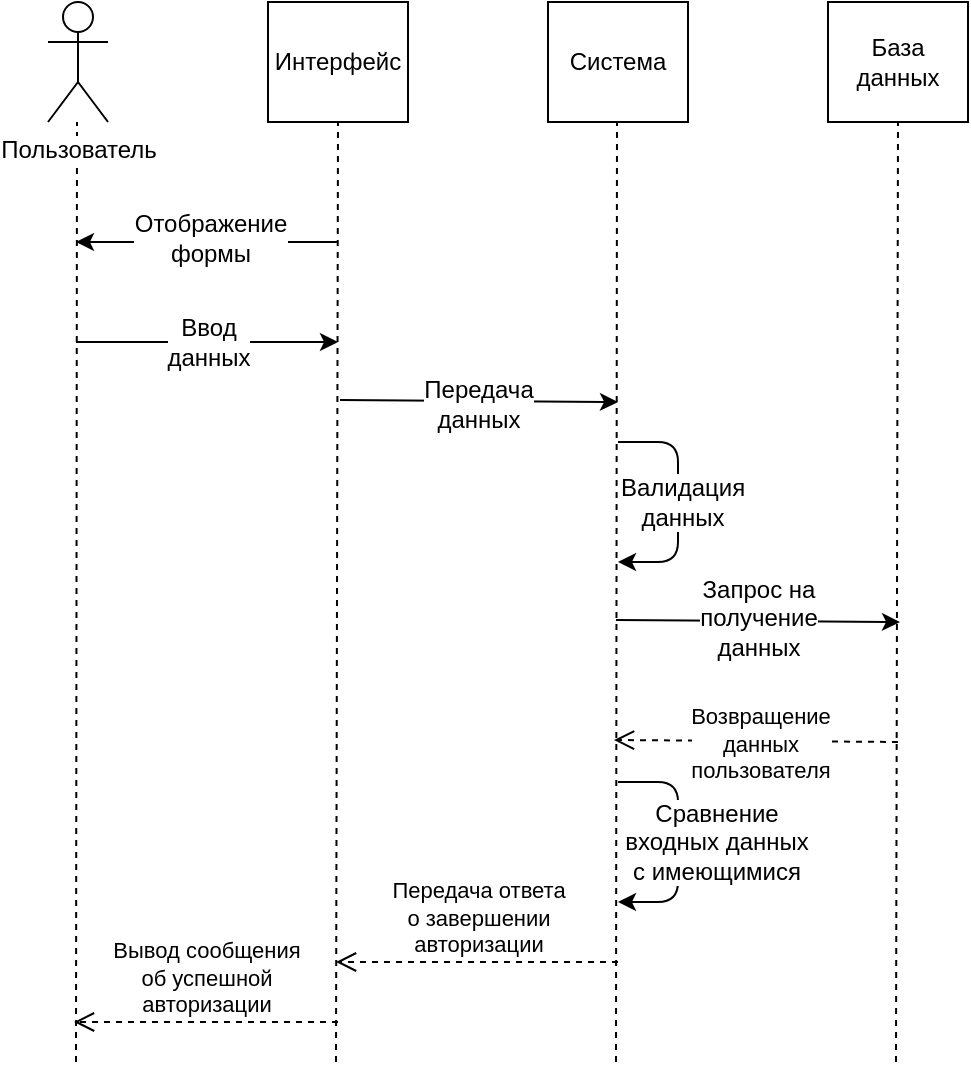 <mxfile version="10.7.5" type="github"><diagram id="piIPCOYO7m3CpqGWf2C_" name="Page-1"><mxGraphModel dx="1895" dy="694" grid="1" gridSize="10" guides="1" tooltips="1" connect="1" arrows="1" fold="1" page="1" pageScale="1" pageWidth="827" pageHeight="1169" math="0" shadow="0"><root><mxCell id="0"/><mxCell id="1" parent="0"/><mxCell id="fw3cFweyLu_B11DPYlVM-1" value="Интерфейс" style="rounded=0;whiteSpace=wrap;html=1;" parent="1" vertex="1"><mxGeometry x="230" y="200" width="70" height="60" as="geometry"/></mxCell><mxCell id="fw3cFweyLu_B11DPYlVM-2" value="Система" style="rounded=0;whiteSpace=wrap;html=1;" parent="1" vertex="1"><mxGeometry x="370" y="200" width="70" height="60" as="geometry"/></mxCell><mxCell id="fw3cFweyLu_B11DPYlVM-3" value="База данных" style="rounded=0;whiteSpace=wrap;html=1;" parent="1" vertex="1"><mxGeometry x="510" y="200" width="70" height="60" as="geometry"/></mxCell><mxCell id="fw3cFweyLu_B11DPYlVM-4" value="" style="endArrow=none;dashed=1;html=1;entryX=0.5;entryY=1;entryDx=0;entryDy=0;" parent="1" target="fw3cFweyLu_B11DPYlVM-3" edge="1"><mxGeometry width="50" height="50" relative="1" as="geometry"><mxPoint x="544" y="730" as="sourcePoint"/><mxPoint x="150" y="300" as="targetPoint"/></mxGeometry></mxCell><mxCell id="fw3cFweyLu_B11DPYlVM-5" value="" style="endArrow=none;dashed=1;html=1;entryX=0.5;entryY=1;entryDx=0;entryDy=0;" parent="1" edge="1"><mxGeometry width="50" height="50" relative="1" as="geometry"><mxPoint x="404" y="730" as="sourcePoint"/><mxPoint x="404.5" y="260" as="targetPoint"/></mxGeometry></mxCell><mxCell id="fw3cFweyLu_B11DPYlVM-6" value="" style="endArrow=none;dashed=1;html=1;entryX=0.5;entryY=1;entryDx=0;entryDy=0;" parent="1" edge="1"><mxGeometry width="50" height="50" relative="1" as="geometry"><mxPoint x="264" y="730" as="sourcePoint"/><mxPoint x="265.0" y="260" as="targetPoint"/></mxGeometry></mxCell><mxCell id="fw3cFweyLu_B11DPYlVM-7" value="" style="endArrow=none;dashed=1;html=1;entryX=0.5;entryY=1;entryDx=0;entryDy=0;" parent="1" edge="1"><mxGeometry width="50" height="50" relative="1" as="geometry"><mxPoint x="134" y="730" as="sourcePoint"/><mxPoint x="134.5" y="260" as="targetPoint"/></mxGeometry></mxCell><mxCell id="fw3cFweyLu_B11DPYlVM-8" value="Пользователь&lt;br&gt;" style="shape=umlActor;verticalLabelPosition=bottom;labelBackgroundColor=#ffffff;verticalAlign=top;html=1;outlineConnect=0;" parent="1" vertex="1"><mxGeometry x="120" y="200" width="30" height="60" as="geometry"/></mxCell><mxCell id="fw3cFweyLu_B11DPYlVM-9" value="" style="endArrow=classic;html=1;" parent="1" edge="1"><mxGeometry width="50" height="50" relative="1" as="geometry"><mxPoint x="265.0" y="320" as="sourcePoint"/><mxPoint x="134" y="320" as="targetPoint"/></mxGeometry></mxCell><mxCell id="fw3cFweyLu_B11DPYlVM-10" value="Отображение&lt;br&gt;формы" style="text;html=1;resizable=0;points=[];align=center;verticalAlign=middle;labelBackgroundColor=#ffffff;" parent="fw3cFweyLu_B11DPYlVM-9" vertex="1" connectable="0"><mxGeometry x="0.171" relative="1" as="geometry"><mxPoint x="12" y="-2" as="offset"/></mxGeometry></mxCell><mxCell id="fw3cFweyLu_B11DPYlVM-11" value="" style="endArrow=classic;html=1;" parent="1" edge="1"><mxGeometry width="50" height="50" relative="1" as="geometry"><mxPoint x="134" y="370" as="sourcePoint"/><mxPoint x="265.0" y="370" as="targetPoint"/></mxGeometry></mxCell><mxCell id="fw3cFweyLu_B11DPYlVM-12" value="Ввод&lt;br&gt;данных" style="text;html=1;resizable=0;points=[];align=center;verticalAlign=middle;labelBackgroundColor=#ffffff;" parent="fw3cFweyLu_B11DPYlVM-11" vertex="1" connectable="0"><mxGeometry x="0.23" relative="1" as="geometry"><mxPoint x="-15" as="offset"/></mxGeometry></mxCell><mxCell id="fw3cFweyLu_B11DPYlVM-13" value="" style="endArrow=classic;html=1;" parent="1" edge="1"><mxGeometry width="50" height="50" relative="1" as="geometry"><mxPoint x="266" y="399" as="sourcePoint"/><mxPoint x="405.0" y="400" as="targetPoint"/></mxGeometry></mxCell><mxCell id="fw3cFweyLu_B11DPYlVM-14" value="Передача&lt;br&gt;данных&lt;br&gt;" style="text;html=1;resizable=0;points=[];align=center;verticalAlign=middle;labelBackgroundColor=#ffffff;" parent="fw3cFweyLu_B11DPYlVM-13" vertex="1" connectable="0"><mxGeometry x="-0.143" y="-1" relative="1" as="geometry"><mxPoint x="9" as="offset"/></mxGeometry></mxCell><mxCell id="fw3cFweyLu_B11DPYlVM-15" value="" style="endArrow=classic;html=1;" parent="1" edge="1"><mxGeometry width="50" height="50" relative="1" as="geometry"><mxPoint x="405.0" y="420" as="sourcePoint"/><mxPoint x="405.0" y="480" as="targetPoint"/><Array as="points"><mxPoint x="435" y="420"/><mxPoint x="435" y="480"/></Array></mxGeometry></mxCell><mxCell id="fw3cFweyLu_B11DPYlVM-16" value="Валидация&lt;br&gt;данных&lt;br&gt;" style="text;html=1;resizable=0;points=[];align=center;verticalAlign=middle;labelBackgroundColor=#ffffff;" parent="fw3cFweyLu_B11DPYlVM-15" vertex="1" connectable="0"><mxGeometry x="0.079" relative="1" as="geometry"><mxPoint x="2" y="-5" as="offset"/></mxGeometry></mxCell><mxCell id="fw3cFweyLu_B11DPYlVM-17" value="" style="endArrow=classic;html=1;" parent="1" edge="1"><mxGeometry width="50" height="50" relative="1" as="geometry"><mxPoint x="404" y="509" as="sourcePoint"/><mxPoint x="546" y="510" as="targetPoint"/></mxGeometry></mxCell><mxCell id="fw3cFweyLu_B11DPYlVM-18" value="Запрос на&lt;br&gt;получение&lt;br&gt;данных&lt;br&gt;" style="text;html=1;resizable=0;points=[];align=center;verticalAlign=middle;labelBackgroundColor=#ffffff;" parent="fw3cFweyLu_B11DPYlVM-17" vertex="1" connectable="0"><mxGeometry x="0.279" relative="1" as="geometry"><mxPoint x="-20" y="-2" as="offset"/></mxGeometry></mxCell><mxCell id="fw3cFweyLu_B11DPYlVM-25" value="" style="endArrow=classic;html=1;" parent="1" edge="1"><mxGeometry width="50" height="50" relative="1" as="geometry"><mxPoint x="405.0" y="590" as="sourcePoint"/><mxPoint x="405.0" y="650" as="targetPoint"/><Array as="points"><mxPoint x="435" y="590"/><mxPoint x="435" y="650"/></Array></mxGeometry></mxCell><mxCell id="fw3cFweyLu_B11DPYlVM-26" value="Сравнение&lt;br&gt;входных данных&lt;br&gt;с имеющимися&lt;br&gt;" style="text;html=1;resizable=0;points=[];align=center;verticalAlign=middle;labelBackgroundColor=#ffffff;" parent="fw3cFweyLu_B11DPYlVM-25" vertex="1" connectable="0"><mxGeometry x="0.079" relative="1" as="geometry"><mxPoint x="19" y="-5" as="offset"/></mxGeometry></mxCell><mxCell id="4hu7kH1ux0CtSIraGfTO-2" value="&lt;span&gt;Возвращение&lt;/span&gt;&lt;br&gt;&lt;span&gt;данных&lt;/span&gt;&lt;br&gt;&lt;span&gt;пользователя&lt;/span&gt;" style="html=1;verticalAlign=bottom;endArrow=open;dashed=1;endSize=8;" edge="1" parent="1"><mxGeometry x="-0.03" y="23" relative="1" as="geometry"><mxPoint x="545" y="570" as="sourcePoint"/><mxPoint x="403" y="569" as="targetPoint"/><mxPoint as="offset"/></mxGeometry></mxCell><mxCell id="4hu7kH1ux0CtSIraGfTO-4" value="&lt;span&gt;Передача ответа&lt;/span&gt;&lt;br&gt;&lt;span&gt;о завершении&lt;/span&gt;&lt;br&gt;&lt;span&gt;авторизации&lt;/span&gt;" style="html=1;verticalAlign=bottom;endArrow=open;dashed=1;endSize=8;" edge="1" parent="1"><mxGeometry relative="1" as="geometry"><mxPoint x="405" y="680" as="sourcePoint"/><mxPoint x="264" y="680" as="targetPoint"/></mxGeometry></mxCell><mxCell id="4hu7kH1ux0CtSIraGfTO-5" value="&lt;span&gt;Вывод сообщения&lt;/span&gt;&lt;br&gt;&lt;span&gt;об успешной&lt;/span&gt;&lt;br&gt;&lt;span&gt;авторизации&lt;/span&gt;" style="html=1;verticalAlign=bottom;endArrow=open;dashed=1;endSize=8;" edge="1" parent="1"><mxGeometry relative="1" as="geometry"><mxPoint x="265" y="710" as="sourcePoint"/><mxPoint x="133" y="710" as="targetPoint"/></mxGeometry></mxCell></root></mxGraphModel></diagram></mxfile>